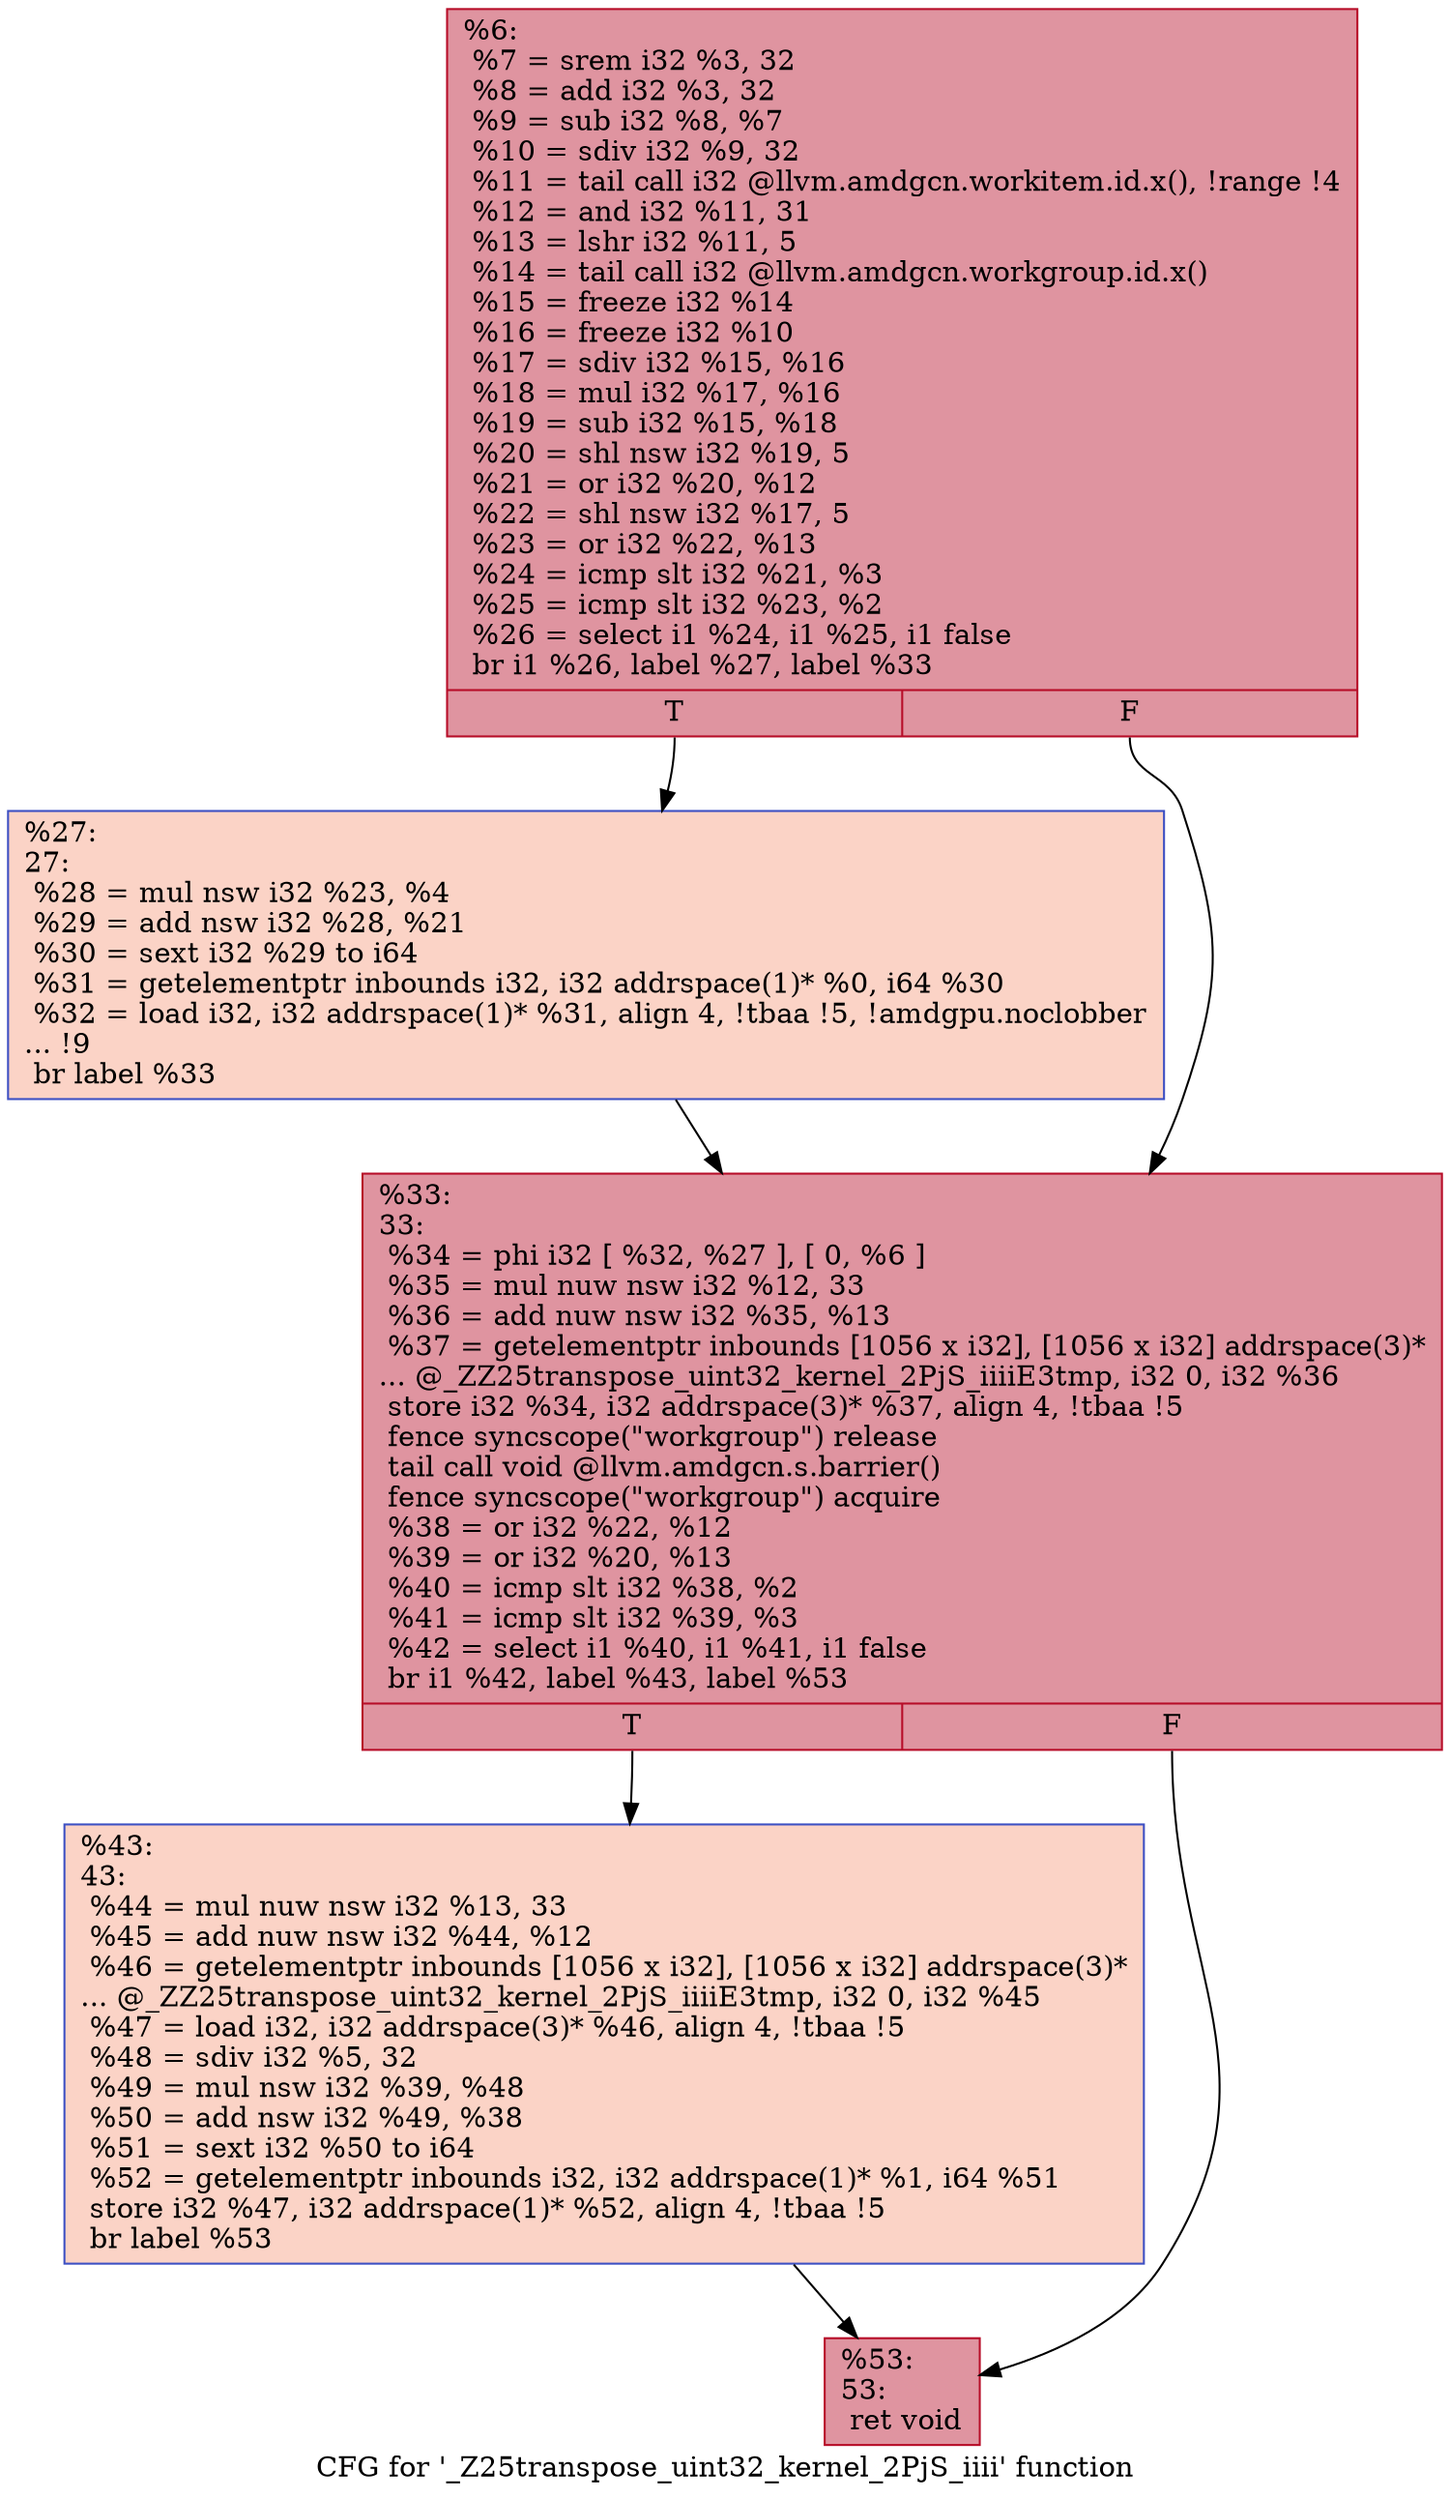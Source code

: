digraph "CFG for '_Z25transpose_uint32_kernel_2PjS_iiii' function" {
	label="CFG for '_Z25transpose_uint32_kernel_2PjS_iiii' function";

	Node0x5dec120 [shape=record,color="#b70d28ff", style=filled, fillcolor="#b70d2870",label="{%6:\l  %7 = srem i32 %3, 32\l  %8 = add i32 %3, 32\l  %9 = sub i32 %8, %7\l  %10 = sdiv i32 %9, 32\l  %11 = tail call i32 @llvm.amdgcn.workitem.id.x(), !range !4\l  %12 = and i32 %11, 31\l  %13 = lshr i32 %11, 5\l  %14 = tail call i32 @llvm.amdgcn.workgroup.id.x()\l  %15 = freeze i32 %14\l  %16 = freeze i32 %10\l  %17 = sdiv i32 %15, %16\l  %18 = mul i32 %17, %16\l  %19 = sub i32 %15, %18\l  %20 = shl nsw i32 %19, 5\l  %21 = or i32 %20, %12\l  %22 = shl nsw i32 %17, 5\l  %23 = or i32 %22, %13\l  %24 = icmp slt i32 %21, %3\l  %25 = icmp slt i32 %23, %2\l  %26 = select i1 %24, i1 %25, i1 false\l  br i1 %26, label %27, label %33\l|{<s0>T|<s1>F}}"];
	Node0x5dec120:s0 -> Node0x5dee200;
	Node0x5dec120:s1 -> Node0x5dee290;
	Node0x5dee200 [shape=record,color="#3d50c3ff", style=filled, fillcolor="#f59c7d70",label="{%27:\l27:                                               \l  %28 = mul nsw i32 %23, %4\l  %29 = add nsw i32 %28, %21\l  %30 = sext i32 %29 to i64\l  %31 = getelementptr inbounds i32, i32 addrspace(1)* %0, i64 %30\l  %32 = load i32, i32 addrspace(1)* %31, align 4, !tbaa !5, !amdgpu.noclobber\l... !9\l  br label %33\l}"];
	Node0x5dee200 -> Node0x5dee290;
	Node0x5dee290 [shape=record,color="#b70d28ff", style=filled, fillcolor="#b70d2870",label="{%33:\l33:                                               \l  %34 = phi i32 [ %32, %27 ], [ 0, %6 ]\l  %35 = mul nuw nsw i32 %12, 33\l  %36 = add nuw nsw i32 %35, %13\l  %37 = getelementptr inbounds [1056 x i32], [1056 x i32] addrspace(3)*\l... @_ZZ25transpose_uint32_kernel_2PjS_iiiiE3tmp, i32 0, i32 %36\l  store i32 %34, i32 addrspace(3)* %37, align 4, !tbaa !5\l  fence syncscope(\"workgroup\") release\l  tail call void @llvm.amdgcn.s.barrier()\l  fence syncscope(\"workgroup\") acquire\l  %38 = or i32 %22, %12\l  %39 = or i32 %20, %13\l  %40 = icmp slt i32 %38, %2\l  %41 = icmp slt i32 %39, %3\l  %42 = select i1 %40, i1 %41, i1 false\l  br i1 %42, label %43, label %53\l|{<s0>T|<s1>F}}"];
	Node0x5dee290:s0 -> Node0x5defa50;
	Node0x5dee290:s1 -> Node0x5defae0;
	Node0x5defa50 [shape=record,color="#3d50c3ff", style=filled, fillcolor="#f59c7d70",label="{%43:\l43:                                               \l  %44 = mul nuw nsw i32 %13, 33\l  %45 = add nuw nsw i32 %44, %12\l  %46 = getelementptr inbounds [1056 x i32], [1056 x i32] addrspace(3)*\l... @_ZZ25transpose_uint32_kernel_2PjS_iiiiE3tmp, i32 0, i32 %45\l  %47 = load i32, i32 addrspace(3)* %46, align 4, !tbaa !5\l  %48 = sdiv i32 %5, 32\l  %49 = mul nsw i32 %39, %48\l  %50 = add nsw i32 %49, %38\l  %51 = sext i32 %50 to i64\l  %52 = getelementptr inbounds i32, i32 addrspace(1)* %1, i64 %51\l  store i32 %47, i32 addrspace(1)* %52, align 4, !tbaa !5\l  br label %53\l}"];
	Node0x5defa50 -> Node0x5defae0;
	Node0x5defae0 [shape=record,color="#b70d28ff", style=filled, fillcolor="#b70d2870",label="{%53:\l53:                                               \l  ret void\l}"];
}
